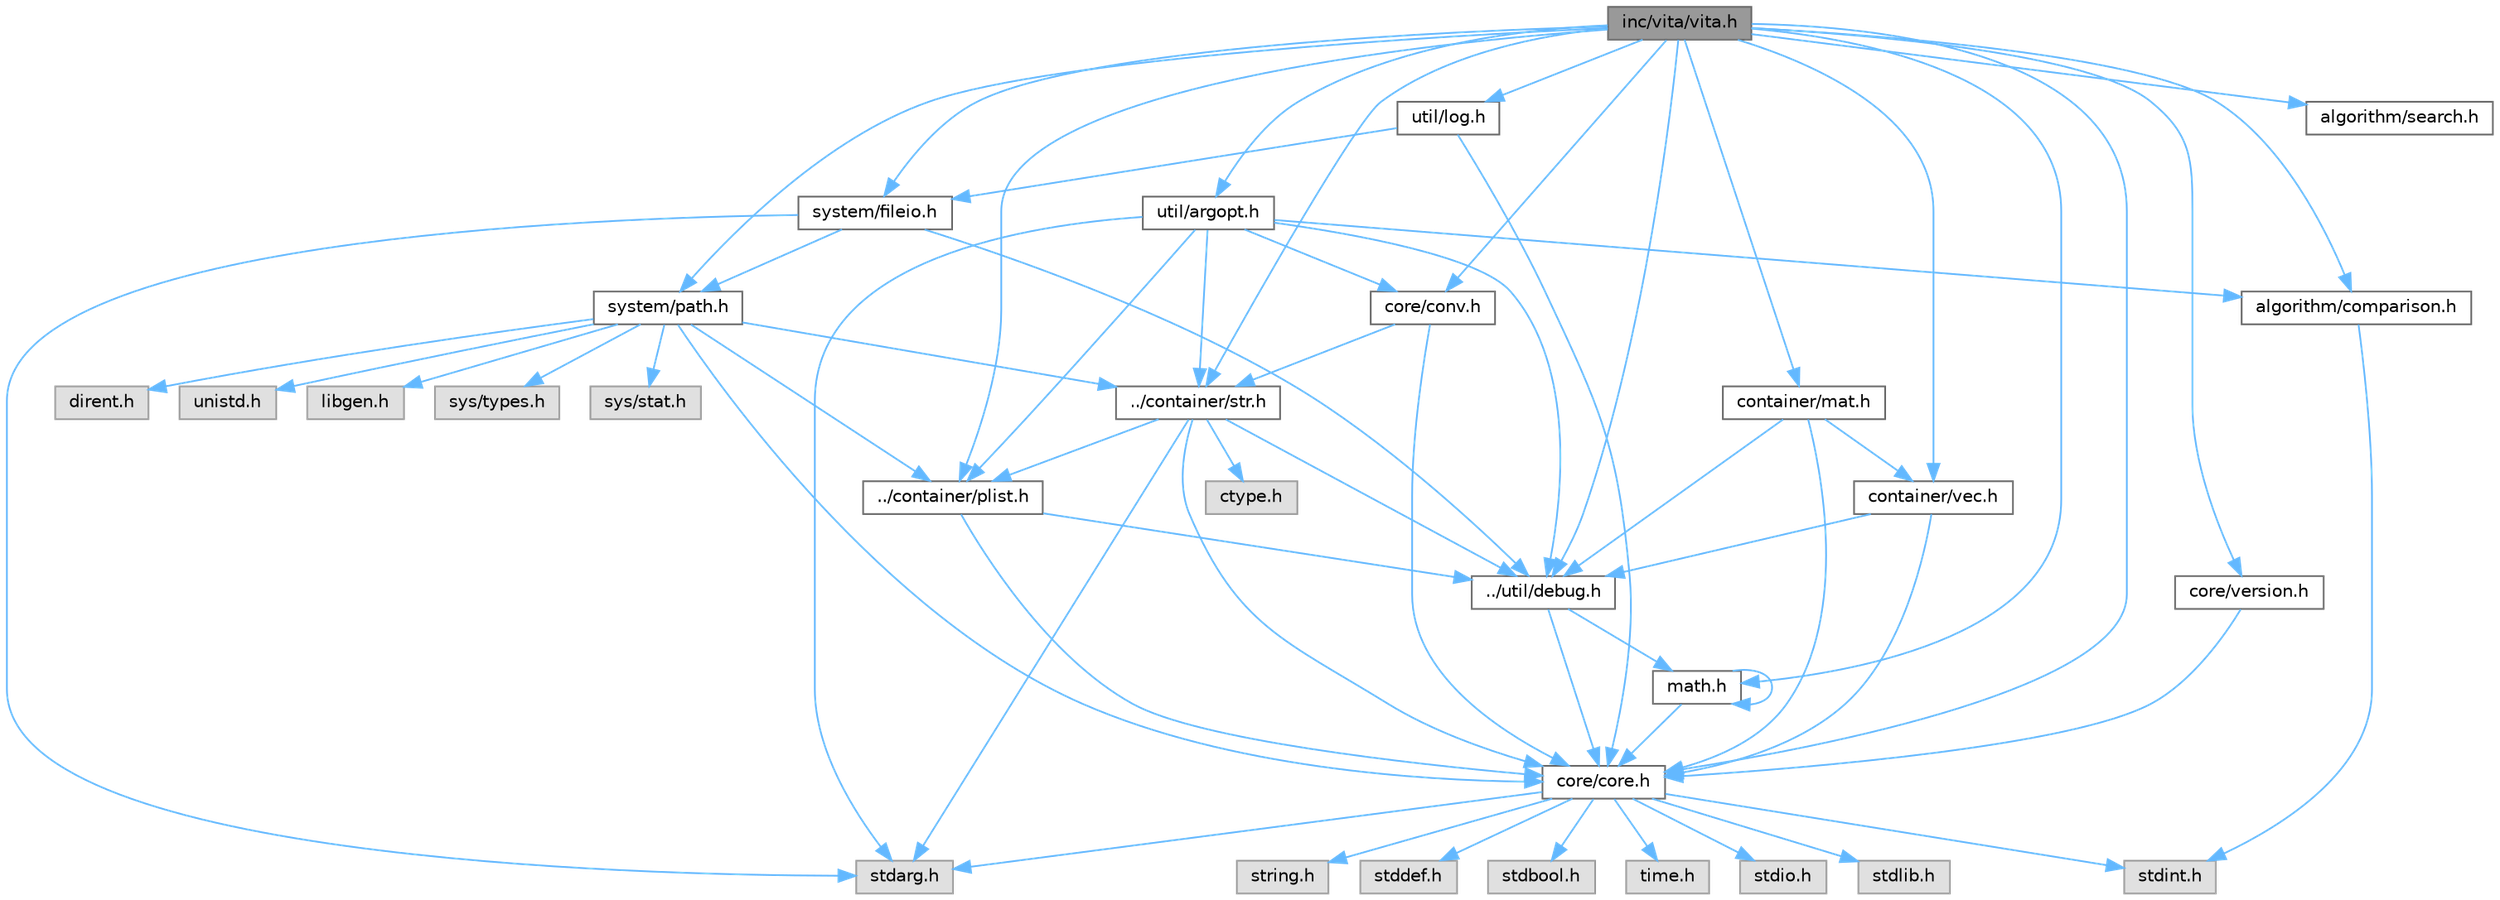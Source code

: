 digraph "inc/vita/vita.h"
{
 // LATEX_PDF_SIZE
  bgcolor="transparent";
  edge [fontname=Helvetica,fontsize=10,labelfontname=Helvetica,labelfontsize=10];
  node [fontname=Helvetica,fontsize=10,shape=box,height=0.2,width=0.4];
  Node1 [label="inc/vita/vita.h",height=0.2,width=0.4,color="gray40", fillcolor="grey60", style="filled", fontcolor="black",tooltip=" "];
  Node1 -> Node2 [color="steelblue1",style="solid"];
  Node2 [label="core/core.h",height=0.2,width=0.4,color="grey40", fillcolor="white", style="filled",URL="$core_8h.html",tooltip=" "];
  Node2 -> Node3 [color="steelblue1",style="solid"];
  Node3 [label="stdio.h",height=0.2,width=0.4,color="grey60", fillcolor="#E0E0E0", style="filled",tooltip=" "];
  Node2 -> Node4 [color="steelblue1",style="solid"];
  Node4 [label="stdlib.h",height=0.2,width=0.4,color="grey60", fillcolor="#E0E0E0", style="filled",tooltip=" "];
  Node2 -> Node5 [color="steelblue1",style="solid"];
  Node5 [label="string.h",height=0.2,width=0.4,color="grey60", fillcolor="#E0E0E0", style="filled",tooltip=" "];
  Node2 -> Node6 [color="steelblue1",style="solid"];
  Node6 [label="stddef.h",height=0.2,width=0.4,color="grey60", fillcolor="#E0E0E0", style="filled",tooltip=" "];
  Node2 -> Node7 [color="steelblue1",style="solid"];
  Node7 [label="stdint.h",height=0.2,width=0.4,color="grey60", fillcolor="#E0E0E0", style="filled",tooltip=" "];
  Node2 -> Node8 [color="steelblue1",style="solid"];
  Node8 [label="stdbool.h",height=0.2,width=0.4,color="grey60", fillcolor="#E0E0E0", style="filled",tooltip=" "];
  Node2 -> Node9 [color="steelblue1",style="solid"];
  Node9 [label="stdarg.h",height=0.2,width=0.4,color="grey60", fillcolor="#E0E0E0", style="filled",tooltip=" "];
  Node2 -> Node10 [color="steelblue1",style="solid"];
  Node10 [label="time.h",height=0.2,width=0.4,color="grey60", fillcolor="#E0E0E0", style="filled",tooltip=" "];
  Node1 -> Node11 [color="steelblue1",style="solid"];
  Node11 [label="core/conv.h",height=0.2,width=0.4,color="grey40", fillcolor="white", style="filled",URL="$conv_8h.html",tooltip=" "];
  Node11 -> Node2 [color="steelblue1",style="solid"];
  Node11 -> Node12 [color="steelblue1",style="solid"];
  Node12 [label="../container/str.h",height=0.2,width=0.4,color="grey40", fillcolor="white", style="filled",URL="$str_8h.html",tooltip=" "];
  Node12 -> Node13 [color="steelblue1",style="solid"];
  Node13 [label="ctype.h",height=0.2,width=0.4,color="grey60", fillcolor="#E0E0E0", style="filled",tooltip=" "];
  Node12 -> Node9 [color="steelblue1",style="solid"];
  Node12 -> Node2 [color="steelblue1",style="solid"];
  Node12 -> Node14 [color="steelblue1",style="solid"];
  Node14 [label="../util/debug.h",height=0.2,width=0.4,color="grey40", fillcolor="white", style="filled",URL="$debug_8h.html",tooltip=" "];
  Node14 -> Node15 [color="steelblue1",style="solid"];
  Node15 [label="math.h",height=0.2,width=0.4,color="grey40", fillcolor="white", style="filled",URL="$math_8h.html",tooltip=" "];
  Node15 -> Node15 [color="steelblue1",style="solid"];
  Node15 -> Node2 [color="steelblue1",style="solid"];
  Node14 -> Node2 [color="steelblue1",style="solid"];
  Node12 -> Node16 [color="steelblue1",style="solid"];
  Node16 [label="../container/plist.h",height=0.2,width=0.4,color="grey40", fillcolor="white", style="filled",URL="$plist_8h.html",tooltip=" "];
  Node16 -> Node2 [color="steelblue1",style="solid"];
  Node16 -> Node14 [color="steelblue1",style="solid"];
  Node1 -> Node17 [color="steelblue1",style="solid"];
  Node17 [label="core/version.h",height=0.2,width=0.4,color="grey40", fillcolor="white", style="filled",URL="$version_8h.html",tooltip=" "];
  Node17 -> Node2 [color="steelblue1",style="solid"];
  Node1 -> Node18 [color="steelblue1",style="solid"];
  Node18 [label="container/vec.h",height=0.2,width=0.4,color="grey40", fillcolor="white", style="filled",URL="$vec_8h.html",tooltip=" "];
  Node18 -> Node2 [color="steelblue1",style="solid"];
  Node18 -> Node14 [color="steelblue1",style="solid"];
  Node1 -> Node19 [color="steelblue1",style="solid"];
  Node19 [label="container/mat.h",height=0.2,width=0.4,color="grey40", fillcolor="white", style="filled",URL="$mat_8h.html",tooltip=" "];
  Node19 -> Node2 [color="steelblue1",style="solid"];
  Node19 -> Node14 [color="steelblue1",style="solid"];
  Node19 -> Node18 [color="steelblue1",style="solid"];
  Node1 -> Node12 [color="steelblue1",style="solid"];
  Node1 -> Node16 [color="steelblue1",style="solid"];
  Node1 -> Node20 [color="steelblue1",style="solid"];
  Node20 [label="algorithm/search.h",height=0.2,width=0.4,color="grey40", fillcolor="white", style="filled",URL="$search_8h.html",tooltip=" "];
  Node1 -> Node21 [color="steelblue1",style="solid"];
  Node21 [label="algorithm/comparison.h",height=0.2,width=0.4,color="grey40", fillcolor="white", style="filled",URL="$comparison_8h.html",tooltip=" "];
  Node21 -> Node7 [color="steelblue1",style="solid"];
  Node1 -> Node22 [color="steelblue1",style="solid"];
  Node22 [label="system/path.h",height=0.2,width=0.4,color="grey40", fillcolor="white", style="filled",URL="$path_8h.html",tooltip=" "];
  Node22 -> Node2 [color="steelblue1",style="solid"];
  Node22 -> Node12 [color="steelblue1",style="solid"];
  Node22 -> Node16 [color="steelblue1",style="solid"];
  Node22 -> Node23 [color="steelblue1",style="solid"];
  Node23 [label="sys/types.h",height=0.2,width=0.4,color="grey60", fillcolor="#E0E0E0", style="filled",tooltip=" "];
  Node22 -> Node24 [color="steelblue1",style="solid"];
  Node24 [label="sys/stat.h",height=0.2,width=0.4,color="grey60", fillcolor="#E0E0E0", style="filled",tooltip=" "];
  Node22 -> Node25 [color="steelblue1",style="solid"];
  Node25 [label="dirent.h",height=0.2,width=0.4,color="grey60", fillcolor="#E0E0E0", style="filled",tooltip=" "];
  Node22 -> Node26 [color="steelblue1",style="solid"];
  Node26 [label="unistd.h",height=0.2,width=0.4,color="grey60", fillcolor="#E0E0E0", style="filled",tooltip=" "];
  Node22 -> Node27 [color="steelblue1",style="solid"];
  Node27 [label="libgen.h",height=0.2,width=0.4,color="grey60", fillcolor="#E0E0E0", style="filled",tooltip=" "];
  Node1 -> Node28 [color="steelblue1",style="solid"];
  Node28 [label="system/fileio.h",height=0.2,width=0.4,color="grey40", fillcolor="white", style="filled",URL="$fileio_8h.html",tooltip=" "];
  Node28 -> Node9 [color="steelblue1",style="solid"];
  Node28 -> Node22 [color="steelblue1",style="solid"];
  Node28 -> Node14 [color="steelblue1",style="solid"];
  Node1 -> Node29 [color="steelblue1",style="solid"];
  Node29 [label="util/argopt.h",height=0.2,width=0.4,color="grey40", fillcolor="white", style="filled",URL="$argopt_8h.html",tooltip=" "];
  Node29 -> Node9 [color="steelblue1",style="solid"];
  Node29 -> Node11 [color="steelblue1",style="solid"];
  Node29 -> Node12 [color="steelblue1",style="solid"];
  Node29 -> Node16 [color="steelblue1",style="solid"];
  Node29 -> Node21 [color="steelblue1",style="solid"];
  Node29 -> Node14 [color="steelblue1",style="solid"];
  Node1 -> Node30 [color="steelblue1",style="solid"];
  Node30 [label="util/log.h",height=0.2,width=0.4,color="grey40", fillcolor="white", style="filled",URL="$log_8h.html",tooltip=" "];
  Node30 -> Node2 [color="steelblue1",style="solid"];
  Node30 -> Node28 [color="steelblue1",style="solid"];
  Node1 -> Node14 [color="steelblue1",style="solid"];
  Node1 -> Node15 [color="steelblue1",style="solid"];
}
